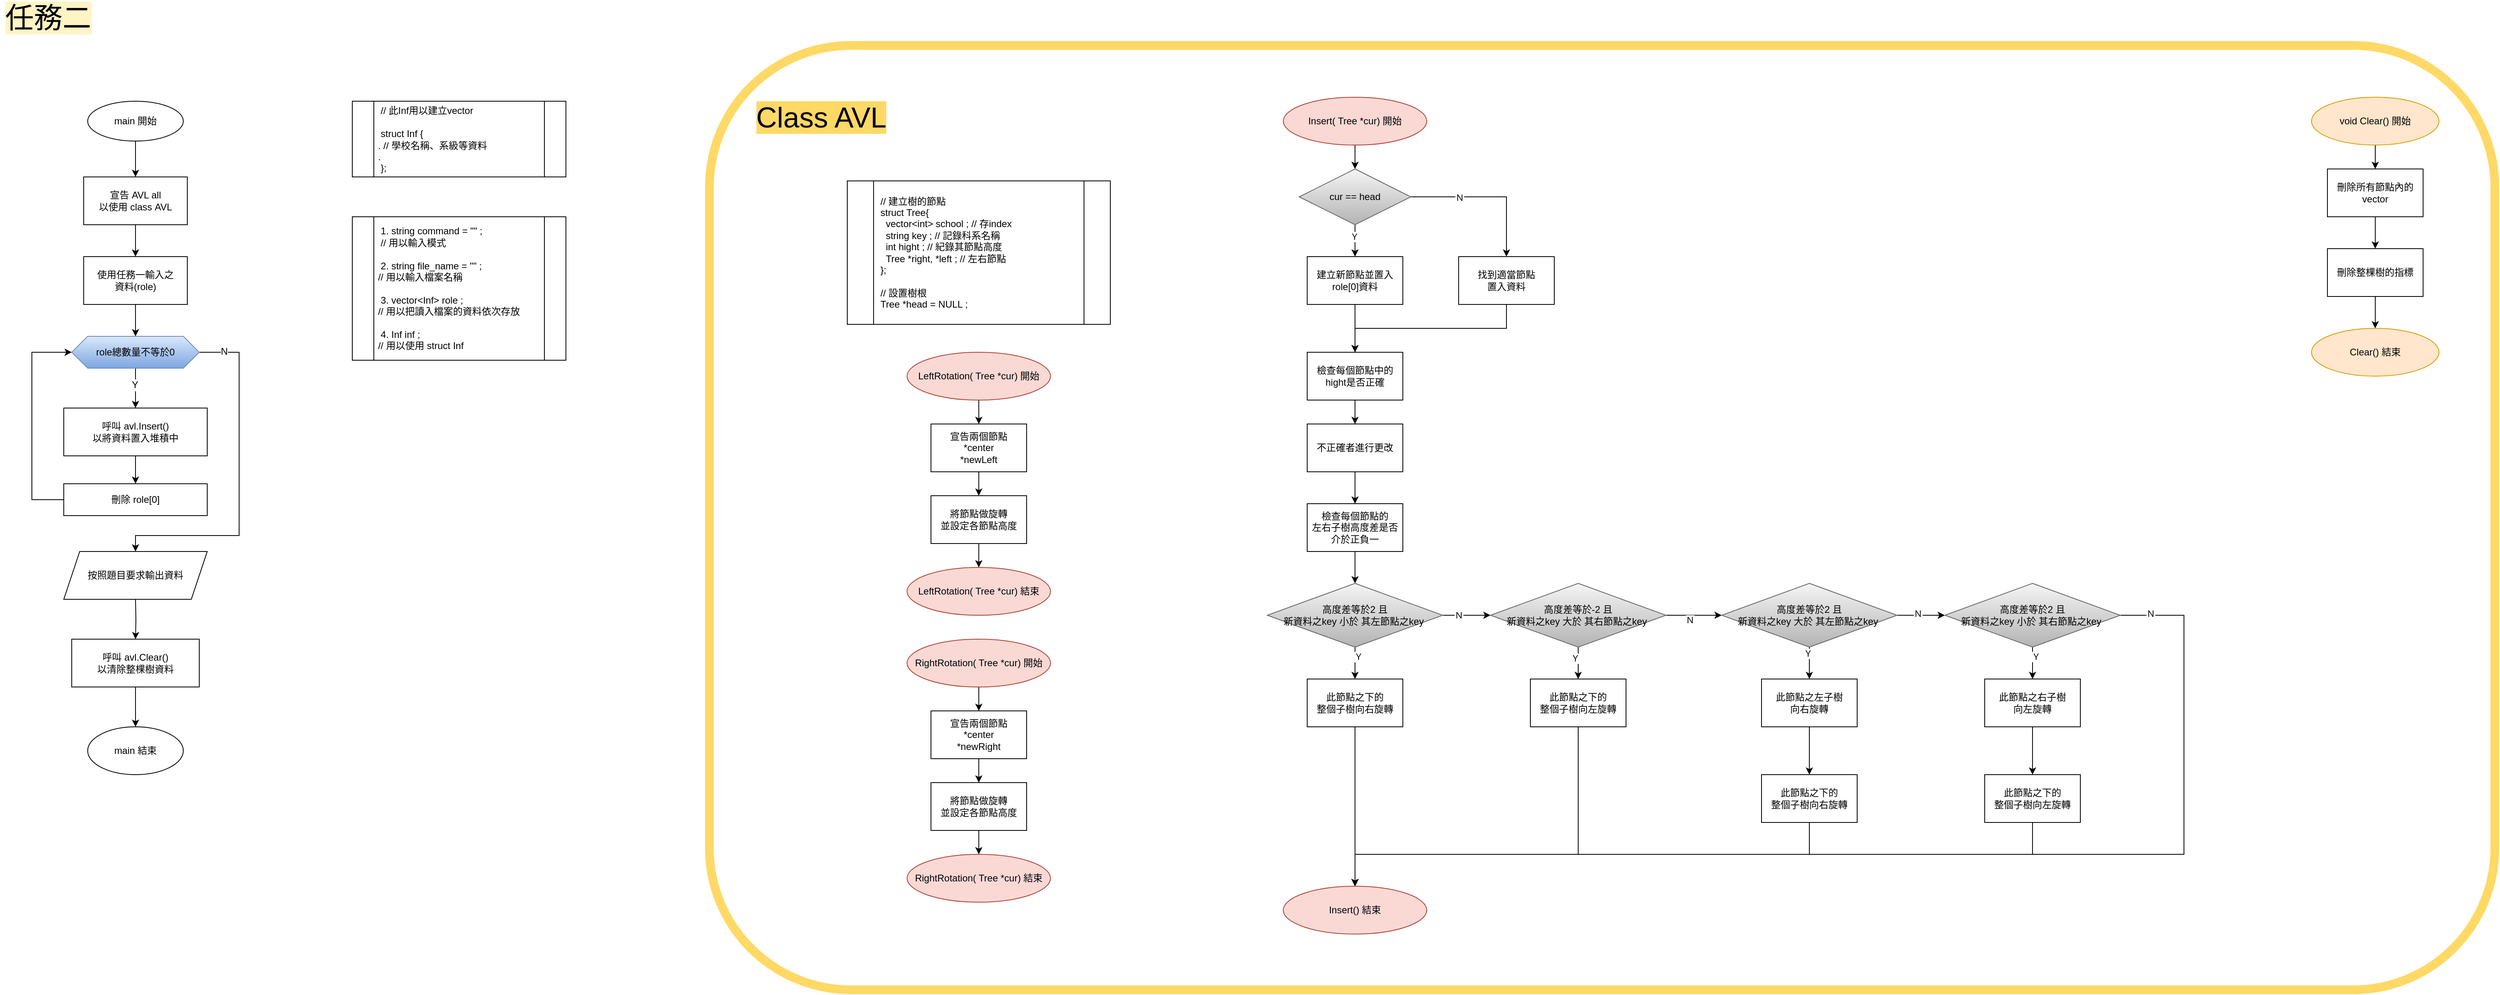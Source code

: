 <mxfile version="17.2.4"><diagram id="uy_JhxGwJPqvujruOGan" name="Page-1"><mxGraphModel dx="2625" dy="3840" grid="1" gridSize="10" guides="1" tooltips="1" connect="1" arrows="1" fold="1" page="1" pageScale="1" pageWidth="10000" pageHeight="10000" math="0" shadow="0"><root><mxCell id="0"/><mxCell id="1" parent="0"/><mxCell id="l9vFpM1jevsSG-GaqFTK-1" value="&lt;span&gt;&amp;nbsp;   // 建立樹的節點&lt;br&gt;&lt;/span&gt;&amp;nbsp; struct Tree{&lt;br&gt;&amp;nbsp; &amp;nbsp; vector&amp;lt;int&amp;gt; school ; // 存index&lt;br&gt;&amp;nbsp; &amp;nbsp; string key ; // 記錄科系名稱&lt;br&gt;&amp;nbsp; &amp;nbsp; int hight ; // 紀錄其節點高度&lt;br&gt;&amp;nbsp; &amp;nbsp; Tree *right, *left ; // 左右節點&lt;br&gt;&amp;nbsp; };&lt;br&gt;&lt;br&gt;&amp;nbsp; // 設置樹根&lt;br&gt;&lt;span style=&quot;white-space: pre&quot;&gt;&amp;nbsp; Tree *head = NULL ;&lt;/span&gt;" style="shape=process;whiteSpace=wrap;html=1;backgroundOutline=1;fontSize=12;align=left;" parent="1" vertex="1"><mxGeometry x="1143" y="265" width="330" height="180" as="geometry"/></mxCell><mxCell id="l9vFpM1jevsSG-GaqFTK-152" style="edgeStyle=orthogonalEdgeStyle;rounded=0;orthogonalLoop=1;jettySize=auto;html=1;exitX=0.5;exitY=1;exitDx=0;exitDy=0;entryX=0.5;entryY=0;entryDx=0;entryDy=0;" parent="1" source="l9vFpM1jevsSG-GaqFTK-5" target="l9vFpM1jevsSG-GaqFTK-10" edge="1"><mxGeometry relative="1" as="geometry"/></mxCell><mxCell id="l9vFpM1jevsSG-GaqFTK-5" value="main 開始" style="ellipse;whiteSpace=wrap;html=1;" parent="1" vertex="1"><mxGeometry x="190" y="165" width="120" height="50" as="geometry"/></mxCell><mxCell id="l9vFpM1jevsSG-GaqFTK-6" value="&lt;font style=&quot;background-color: rgb(255 , 244 , 195) ; font-size: 36px&quot;&gt;任務二&lt;/font&gt;" style="text;html=1;align=center;verticalAlign=middle;resizable=0;points=[];autosize=1;" parent="1" vertex="1"><mxGeometry x="80" y="45" width="120" height="30" as="geometry"/></mxCell><mxCell id="l9vFpM1jevsSG-GaqFTK-154" value="" style="edgeStyle=orthogonalEdgeStyle;rounded=0;orthogonalLoop=1;jettySize=auto;html=1;" parent="1" source="l9vFpM1jevsSG-GaqFTK-10" target="l9vFpM1jevsSG-GaqFTK-153" edge="1"><mxGeometry relative="1" as="geometry"/></mxCell><mxCell id="l9vFpM1jevsSG-GaqFTK-10" value="宣告&amp;nbsp;AVL all&lt;br&gt;以使用 class&amp;nbsp;AVL" style="whiteSpace=wrap;html=1;" parent="1" vertex="1"><mxGeometry x="185" y="260" width="130" height="60" as="geometry"/></mxCell><mxCell id="l9vFpM1jevsSG-GaqFTK-15" value="" style="edgeStyle=orthogonalEdgeStyle;rounded=0;orthogonalLoop=1;jettySize=auto;html=1;fontSize=36;" parent="1" source="l9vFpM1jevsSG-GaqFTK-19" target="l9vFpM1jevsSG-GaqFTK-21" edge="1"><mxGeometry relative="1" as="geometry"/></mxCell><mxCell id="l9vFpM1jevsSG-GaqFTK-16" value="Y" style="edgeLabel;html=1;align=center;verticalAlign=middle;resizable=0;points=[];fontSize=12;" parent="l9vFpM1jevsSG-GaqFTK-15" connectable="0" vertex="1"><mxGeometry x="-0.206" y="-4" relative="1" as="geometry"><mxPoint x="3" y="1" as="offset"/></mxGeometry></mxCell><mxCell id="l9vFpM1jevsSG-GaqFTK-17" style="edgeStyle=orthogonalEdgeStyle;rounded=0;orthogonalLoop=1;jettySize=auto;html=1;exitX=1;exitY=0.5;exitDx=0;exitDy=0;entryX=0.5;entryY=0;entryDx=0;entryDy=0;fontSize=12;" parent="1" source="l9vFpM1jevsSG-GaqFTK-19" edge="1"><mxGeometry relative="1" as="geometry"><Array as="points"><mxPoint x="380" y="480"/><mxPoint x="380" y="710"/><mxPoint x="250" y="710"/></Array><mxPoint x="250.0" y="730.0" as="targetPoint"/></mxGeometry></mxCell><mxCell id="l9vFpM1jevsSG-GaqFTK-18" value="N" style="edgeLabel;html=1;align=center;verticalAlign=middle;resizable=0;points=[];fontSize=12;" parent="l9vFpM1jevsSG-GaqFTK-17" connectable="0" vertex="1"><mxGeometry x="-0.857" y="-4" relative="1" as="geometry"><mxPoint y="-5" as="offset"/></mxGeometry></mxCell><mxCell id="l9vFpM1jevsSG-GaqFTK-19" value="role總數量不等於0" style="shape=hexagon;perimeter=hexagonPerimeter2;whiteSpace=wrap;html=1;fixedSize=1;fillColor=#dae8fc;gradientColor=#7ea6e0;strokeColor=#6c8ebf;" parent="1" vertex="1"><mxGeometry x="170" y="460" width="160" height="40" as="geometry"/></mxCell><mxCell id="l9vFpM1jevsSG-GaqFTK-20" value="" style="edgeStyle=orthogonalEdgeStyle;rounded=0;orthogonalLoop=1;jettySize=auto;html=1;" parent="1" source="l9vFpM1jevsSG-GaqFTK-21" target="l9vFpM1jevsSG-GaqFTK-142" edge="1"><mxGeometry relative="1" as="geometry"/></mxCell><mxCell id="l9vFpM1jevsSG-GaqFTK-21" value="呼叫 avl.Insert()&lt;br&gt;以將資料置入堆積中" style="whiteSpace=wrap;html=1;" parent="1" vertex="1"><mxGeometry x="160" y="550" width="180" height="60" as="geometry"/></mxCell><mxCell id="l9vFpM1jevsSG-GaqFTK-22" value="" style="edgeStyle=orthogonalEdgeStyle;rounded=0;orthogonalLoop=1;jettySize=auto;html=1;fontSize=12;" parent="1" target="l9vFpM1jevsSG-GaqFTK-24" edge="1"><mxGeometry relative="1" as="geometry"><mxPoint x="250.0" y="790.0" as="sourcePoint"/></mxGeometry></mxCell><mxCell id="l9vFpM1jevsSG-GaqFTK-23" style="edgeStyle=orthogonalEdgeStyle;rounded=0;orthogonalLoop=1;jettySize=auto;html=1;exitX=0.5;exitY=1;exitDx=0;exitDy=0;entryX=0.5;entryY=0;entryDx=0;entryDy=0;" parent="1" source="l9vFpM1jevsSG-GaqFTK-24" target="l9vFpM1jevsSG-GaqFTK-25" edge="1"><mxGeometry relative="1" as="geometry"/></mxCell><mxCell id="l9vFpM1jevsSG-GaqFTK-24" value="呼叫 avl.Clear()&lt;br&gt;以清除整棵樹資料" style="whiteSpace=wrap;html=1;" parent="1" vertex="1"><mxGeometry x="170" y="840" width="160" height="60" as="geometry"/></mxCell><mxCell id="l9vFpM1jevsSG-GaqFTK-25" value="main 結束" style="ellipse;whiteSpace=wrap;html=1;" parent="1" vertex="1"><mxGeometry x="190" y="950" width="120" height="60" as="geometry"/></mxCell><mxCell id="l9vFpM1jevsSG-GaqFTK-85" value="&amp;nbsp; // 此Inf用以建立vector&lt;br&gt;&lt;br&gt;&amp;nbsp; struct Inf {&lt;br&gt;&lt;span style=&quot;white-space: pre&quot;&gt; .&lt;span style=&quot;white-space: pre&quot;&gt; // 學校名稱、系級等資料&lt;/span&gt;&lt;br/&gt;&lt;/span&gt;&lt;span style=&quot;white-space: pre&quot;&gt; .&lt;span style=&quot;white-space: pre&quot;&gt; &lt;/span&gt;&lt;/span&gt;&lt;br&gt;&amp;nbsp; };" style="shape=process;whiteSpace=wrap;html=1;backgroundOutline=1;fontSize=12;align=left;" parent="1" vertex="1"><mxGeometry x="522" y="165" width="268" height="95" as="geometry"/></mxCell><mxCell id="l9vFpM1jevsSG-GaqFTK-86" value="&amp;nbsp; 1. string command = &quot;&quot; ;&lt;br&gt;&lt;span style=&quot;white-space: pre&quot;&gt; &lt;/span&gt;&amp;nbsp;// 用以輸入模式&lt;br&gt;&lt;br&gt;&amp;nbsp; 2. string file_name = &quot;&quot; ;&lt;br&gt;&lt;span style=&quot;white-space: pre&quot;&gt; // 用以輸入檔案名稱&lt;br&gt;&lt;br&gt;&lt;/span&gt;&amp;nbsp; 3. vector&amp;lt;Inf&amp;gt; role ;&lt;br&gt;&lt;span style=&quot;white-space: pre&quot;&gt; // 用以把讀入檔案的資料依次存放&lt;br&gt;&lt;br&gt;  4. Inf inf ;&lt;br&gt;&lt;span style=&quot;white-space: pre&quot;&gt; // 用以使用 struct Inf&lt;/span&gt;&lt;br&gt;&lt;/span&gt;" style="shape=process;whiteSpace=wrap;html=1;backgroundOutline=1;fontSize=12;align=left;" parent="1" vertex="1"><mxGeometry x="522" y="310" width="268" height="180" as="geometry"/></mxCell><mxCell id="l9vFpM1jevsSG-GaqFTK-87" value="&lt;font style=&quot;font-size: 36px ; background-color: rgb(255 , 217 , 102)&quot;&gt;Class AVL&lt;/font&gt;" style="text;html=1;align=center;verticalAlign=middle;resizable=0;points=[];autosize=1;strokeColor=none;fillColor=none;fontSize=25;" parent="1" vertex="1"><mxGeometry x="1020" y="165" width="180" height="40" as="geometry"/></mxCell><mxCell id="l9vFpM1jevsSG-GaqFTK-141" style="edgeStyle=orthogonalEdgeStyle;rounded=0;orthogonalLoop=1;jettySize=auto;html=1;exitX=0;exitY=0.5;exitDx=0;exitDy=0;entryX=0;entryY=0.5;entryDx=0;entryDy=0;" parent="1" source="l9vFpM1jevsSG-GaqFTK-142" target="l9vFpM1jevsSG-GaqFTK-19" edge="1"><mxGeometry relative="1" as="geometry"><Array as="points"><mxPoint x="120" y="665"/><mxPoint x="120" y="480"/></Array></mxGeometry></mxCell><mxCell id="l9vFpM1jevsSG-GaqFTK-142" value="刪除 role[0]" style="whiteSpace=wrap;html=1;" parent="1" vertex="1"><mxGeometry x="160" y="645" width="180" height="40" as="geometry"/></mxCell><mxCell id="l9vFpM1jevsSG-GaqFTK-150" value="按照題目要求輸出資料" style="shape=parallelogram;perimeter=parallelogramPerimeter;whiteSpace=wrap;html=1;fixedSize=1;" parent="1" vertex="1"><mxGeometry x="160" y="730" width="180" height="60" as="geometry"/></mxCell><mxCell id="l9vFpM1jevsSG-GaqFTK-155" style="edgeStyle=orthogonalEdgeStyle;rounded=0;orthogonalLoop=1;jettySize=auto;html=1;exitX=0.5;exitY=1;exitDx=0;exitDy=0;entryX=0.5;entryY=0;entryDx=0;entryDy=0;" parent="1" source="l9vFpM1jevsSG-GaqFTK-153" target="l9vFpM1jevsSG-GaqFTK-19" edge="1"><mxGeometry relative="1" as="geometry"/></mxCell><mxCell id="l9vFpM1jevsSG-GaqFTK-153" value="使用任務一輸入之&lt;br&gt;資料(role)" style="whiteSpace=wrap;html=1;" parent="1" vertex="1"><mxGeometry x="185" y="360" width="130" height="60" as="geometry"/></mxCell><mxCell id="l9vFpM1jevsSG-GaqFTK-162" value="" style="edgeStyle=orthogonalEdgeStyle;rounded=0;orthogonalLoop=1;jettySize=auto;html=1;" parent="1" source="l9vFpM1jevsSG-GaqFTK-158" target="l9vFpM1jevsSG-GaqFTK-161" edge="1"><mxGeometry relative="1" as="geometry"/></mxCell><mxCell id="l9vFpM1jevsSG-GaqFTK-158" value="Insert( Tree *cur) 開始" style="ellipse;whiteSpace=wrap;html=1;fillColor=#fad9d5;strokeColor=#ae4132;" parent="1" vertex="1"><mxGeometry x="1690" y="160" width="180" height="60" as="geometry"/></mxCell><mxCell id="l9vFpM1jevsSG-GaqFTK-164" value="" style="edgeStyle=orthogonalEdgeStyle;rounded=0;orthogonalLoop=1;jettySize=auto;html=1;" parent="1" source="l9vFpM1jevsSG-GaqFTK-161" target="l9vFpM1jevsSG-GaqFTK-163" edge="1"><mxGeometry relative="1" as="geometry"/></mxCell><mxCell id="l9vFpM1jevsSG-GaqFTK-169" value="Ｙ" style="edgeLabel;html=1;align=center;verticalAlign=middle;resizable=0;points=[];" parent="l9vFpM1jevsSG-GaqFTK-164" connectable="0" vertex="1"><mxGeometry x="-0.264" y="-1" relative="1" as="geometry"><mxPoint as="offset"/></mxGeometry></mxCell><mxCell id="l9vFpM1jevsSG-GaqFTK-171" value="" style="edgeStyle=orthogonalEdgeStyle;rounded=0;orthogonalLoop=1;jettySize=auto;html=1;" parent="1" source="l9vFpM1jevsSG-GaqFTK-161" target="l9vFpM1jevsSG-GaqFTK-170" edge="1"><mxGeometry relative="1" as="geometry"/></mxCell><mxCell id="l9vFpM1jevsSG-GaqFTK-172" value="Ｎ" style="edgeLabel;html=1;align=center;verticalAlign=middle;resizable=0;points=[];" parent="l9vFpM1jevsSG-GaqFTK-171" connectable="0" vertex="1"><mxGeometry x="-0.38" y="-1" relative="1" as="geometry"><mxPoint as="offset"/></mxGeometry></mxCell><mxCell id="l9vFpM1jevsSG-GaqFTK-161" value="cur == head" style="rhombus;whiteSpace=wrap;html=1;fillColor=#f5f5f5;strokeColor=#666666;gradientColor=#b3b3b3;" parent="1" vertex="1"><mxGeometry x="1710" y="250" width="140" height="70" as="geometry"/></mxCell><mxCell id="l9vFpM1jevsSG-GaqFTK-174" value="" style="edgeStyle=orthogonalEdgeStyle;rounded=0;orthogonalLoop=1;jettySize=auto;html=1;" parent="1" source="l9vFpM1jevsSG-GaqFTK-163" target="l9vFpM1jevsSG-GaqFTK-173" edge="1"><mxGeometry relative="1" as="geometry"/></mxCell><mxCell id="l9vFpM1jevsSG-GaqFTK-163" value="建立新節點並置入 role[0]資料" style="whiteSpace=wrap;html=1;" parent="1" vertex="1"><mxGeometry x="1720" y="360" width="120" height="60" as="geometry"/></mxCell><mxCell id="l9vFpM1jevsSG-GaqFTK-175" style="edgeStyle=orthogonalEdgeStyle;rounded=0;orthogonalLoop=1;jettySize=auto;html=1;exitX=0.5;exitY=1;exitDx=0;exitDy=0;entryX=0.5;entryY=0;entryDx=0;entryDy=0;" parent="1" source="l9vFpM1jevsSG-GaqFTK-170" target="l9vFpM1jevsSG-GaqFTK-173" edge="1"><mxGeometry relative="1" as="geometry"/></mxCell><mxCell id="l9vFpM1jevsSG-GaqFTK-170" value="找到適當節點&lt;br&gt;置入資料" style="whiteSpace=wrap;html=1;" parent="1" vertex="1"><mxGeometry x="1910" y="360" width="120" height="60" as="geometry"/></mxCell><mxCell id="l9vFpM1jevsSG-GaqFTK-177" value="" style="edgeStyle=orthogonalEdgeStyle;rounded=0;orthogonalLoop=1;jettySize=auto;html=1;" parent="1" source="l9vFpM1jevsSG-GaqFTK-173" target="l9vFpM1jevsSG-GaqFTK-176" edge="1"><mxGeometry relative="1" as="geometry"/></mxCell><mxCell id="l9vFpM1jevsSG-GaqFTK-173" value="檢查每個節點中的hight是否正確" style="whiteSpace=wrap;html=1;" parent="1" vertex="1"><mxGeometry x="1720" y="480" width="120" height="60" as="geometry"/></mxCell><mxCell id="l9vFpM1jevsSG-GaqFTK-179" value="" style="edgeStyle=orthogonalEdgeStyle;rounded=0;orthogonalLoop=1;jettySize=auto;html=1;" parent="1" source="l9vFpM1jevsSG-GaqFTK-176" target="l9vFpM1jevsSG-GaqFTK-178" edge="1"><mxGeometry relative="1" as="geometry"/></mxCell><mxCell id="l9vFpM1jevsSG-GaqFTK-176" value="&lt;span style=&quot;white-space: pre&quot;&gt;不正確者進行更改&lt;/span&gt;" style="whiteSpace=wrap;html=1;" parent="1" vertex="1"><mxGeometry x="1720" y="570" width="120" height="60" as="geometry"/></mxCell><mxCell id="l9vFpM1jevsSG-GaqFTK-183" value="" style="edgeStyle=orthogonalEdgeStyle;rounded=0;orthogonalLoop=1;jettySize=auto;html=1;" parent="1" source="l9vFpM1jevsSG-GaqFTK-178" target="l9vFpM1jevsSG-GaqFTK-182" edge="1"><mxGeometry relative="1" as="geometry"/></mxCell><mxCell id="l9vFpM1jevsSG-GaqFTK-178" value="檢查每個節點的&lt;br&gt;左右子樹高度差是否&lt;br&gt;介於正負一" style="whiteSpace=wrap;html=1;" parent="1" vertex="1"><mxGeometry x="1720" y="670" width="120" height="60" as="geometry"/></mxCell><mxCell id="l9vFpM1jevsSG-GaqFTK-185" value="" style="edgeStyle=orthogonalEdgeStyle;rounded=0;orthogonalLoop=1;jettySize=auto;html=1;" parent="1" source="l9vFpM1jevsSG-GaqFTK-182" target="l9vFpM1jevsSG-GaqFTK-184" edge="1"><mxGeometry relative="1" as="geometry"/></mxCell><mxCell id="l9vFpM1jevsSG-GaqFTK-202" value="Ｙ" style="edgeLabel;html=1;align=center;verticalAlign=middle;resizable=0;points=[];" parent="l9vFpM1jevsSG-GaqFTK-185" connectable="0" vertex="1"><mxGeometry x="-0.4" y="4" relative="1" as="geometry"><mxPoint as="offset"/></mxGeometry></mxCell><mxCell id="l9vFpM1jevsSG-GaqFTK-195" style="edgeStyle=orthogonalEdgeStyle;rounded=0;orthogonalLoop=1;jettySize=auto;html=1;exitX=1;exitY=0.5;exitDx=0;exitDy=0;entryX=0;entryY=0.5;entryDx=0;entryDy=0;" parent="1" source="l9vFpM1jevsSG-GaqFTK-182" target="l9vFpM1jevsSG-GaqFTK-187" edge="1"><mxGeometry relative="1" as="geometry"/></mxCell><mxCell id="l9vFpM1jevsSG-GaqFTK-206" value="Ｎ" style="edgeLabel;html=1;align=center;verticalAlign=middle;resizable=0;points=[];" parent="l9vFpM1jevsSG-GaqFTK-195" connectable="0" vertex="1"><mxGeometry x="-0.333" relative="1" as="geometry"><mxPoint as="offset"/></mxGeometry></mxCell><mxCell id="l9vFpM1jevsSG-GaqFTK-182" value="高度差等於2 且 &lt;br&gt;新資料之key 小於 其左節點之key&amp;nbsp;" style="rhombus;whiteSpace=wrap;html=1;fillColor=#f5f5f5;gradientColor=#b3b3b3;strokeColor=#666666;" parent="1" vertex="1"><mxGeometry x="1670" y="770" width="220" height="80" as="geometry"/></mxCell><mxCell id="l9vFpM1jevsSG-GaqFTK-210" style="edgeStyle=orthogonalEdgeStyle;rounded=0;orthogonalLoop=1;jettySize=auto;html=1;exitX=0.5;exitY=1;exitDx=0;exitDy=0;entryX=0.5;entryY=0;entryDx=0;entryDy=0;" parent="1" source="l9vFpM1jevsSG-GaqFTK-184" target="l9vFpM1jevsSG-GaqFTK-209" edge="1"><mxGeometry relative="1" as="geometry"/></mxCell><mxCell id="l9vFpM1jevsSG-GaqFTK-184" value="此節點之下的&lt;br&gt;整個子樹向右旋轉" style="whiteSpace=wrap;html=1;" parent="1" vertex="1"><mxGeometry x="1720" y="890" width="120" height="60" as="geometry"/></mxCell><mxCell id="l9vFpM1jevsSG-GaqFTK-186" value="" style="edgeStyle=orthogonalEdgeStyle;rounded=0;orthogonalLoop=1;jettySize=auto;html=1;" parent="1" source="l9vFpM1jevsSG-GaqFTK-187" target="l9vFpM1jevsSG-GaqFTK-188" edge="1"><mxGeometry relative="1" as="geometry"/></mxCell><mxCell id="l9vFpM1jevsSG-GaqFTK-203" value="Ｙ" style="edgeLabel;html=1;align=center;verticalAlign=middle;resizable=0;points=[];" parent="l9vFpM1jevsSG-GaqFTK-186" connectable="0" vertex="1"><mxGeometry x="-0.3" y="-4" relative="1" as="geometry"><mxPoint as="offset"/></mxGeometry></mxCell><mxCell id="l9vFpM1jevsSG-GaqFTK-196" style="edgeStyle=orthogonalEdgeStyle;rounded=0;orthogonalLoop=1;jettySize=auto;html=1;exitX=1;exitY=0.5;exitDx=0;exitDy=0;entryX=0;entryY=0.5;entryDx=0;entryDy=0;" parent="1" source="l9vFpM1jevsSG-GaqFTK-187" target="l9vFpM1jevsSG-GaqFTK-190" edge="1"><mxGeometry relative="1" as="geometry"/></mxCell><mxCell id="l9vFpM1jevsSG-GaqFTK-207" value="Ｎ" style="edgeLabel;html=1;align=center;verticalAlign=middle;resizable=0;points=[];" parent="l9vFpM1jevsSG-GaqFTK-196" connectable="0" vertex="1"><mxGeometry x="-0.143" y="-6" relative="1" as="geometry"><mxPoint as="offset"/></mxGeometry></mxCell><mxCell id="l9vFpM1jevsSG-GaqFTK-187" value="高度差等於-2 且 &lt;br&gt;新資料之key 大於 其右節點之key&amp;nbsp;" style="rhombus;whiteSpace=wrap;html=1;fillColor=#f5f5f5;gradientColor=#b3b3b3;strokeColor=#666666;" parent="1" vertex="1"><mxGeometry x="1950" y="770" width="220" height="80" as="geometry"/></mxCell><mxCell id="l9vFpM1jevsSG-GaqFTK-211" style="edgeStyle=orthogonalEdgeStyle;rounded=0;orthogonalLoop=1;jettySize=auto;html=1;exitX=0.5;exitY=1;exitDx=0;exitDy=0;entryX=0.5;entryY=0;entryDx=0;entryDy=0;" parent="1" source="l9vFpM1jevsSG-GaqFTK-188" target="l9vFpM1jevsSG-GaqFTK-209" edge="1"><mxGeometry relative="1" as="geometry"><mxPoint x="1860" y="1120" as="targetPoint"/><Array as="points"><mxPoint x="2060" y="1110"/><mxPoint x="1780" y="1110"/></Array></mxGeometry></mxCell><mxCell id="l9vFpM1jevsSG-GaqFTK-188" value="此節點之下的&lt;br&gt;整個子樹向左旋轉" style="whiteSpace=wrap;html=1;" parent="1" vertex="1"><mxGeometry x="2000" y="890" width="120" height="60" as="geometry"/></mxCell><mxCell id="l9vFpM1jevsSG-GaqFTK-189" value="" style="edgeStyle=orthogonalEdgeStyle;rounded=0;orthogonalLoop=1;jettySize=auto;html=1;" parent="1" source="l9vFpM1jevsSG-GaqFTK-190" target="l9vFpM1jevsSG-GaqFTK-191" edge="1"><mxGeometry relative="1" as="geometry"/></mxCell><mxCell id="l9vFpM1jevsSG-GaqFTK-204" value="Ｙ" style="edgeLabel;html=1;align=center;verticalAlign=middle;resizable=0;points=[];" parent="l9vFpM1jevsSG-GaqFTK-189" connectable="0" vertex="1"><mxGeometry x="-0.6" y="-2" relative="1" as="geometry"><mxPoint as="offset"/></mxGeometry></mxCell><mxCell id="l9vFpM1jevsSG-GaqFTK-197" style="edgeStyle=orthogonalEdgeStyle;rounded=0;orthogonalLoop=1;jettySize=auto;html=1;exitX=1;exitY=0.5;exitDx=0;exitDy=0;entryX=0;entryY=0.5;entryDx=0;entryDy=0;" parent="1" source="l9vFpM1jevsSG-GaqFTK-190" target="l9vFpM1jevsSG-GaqFTK-193" edge="1"><mxGeometry relative="1" as="geometry"/></mxCell><mxCell id="l9vFpM1jevsSG-GaqFTK-208" value="Ｎ" style="edgeLabel;html=1;align=center;verticalAlign=middle;resizable=0;points=[];" parent="l9vFpM1jevsSG-GaqFTK-197" connectable="0" vertex="1"><mxGeometry x="-0.133" y="2" relative="1" as="geometry"><mxPoint as="offset"/></mxGeometry></mxCell><mxCell id="l9vFpM1jevsSG-GaqFTK-190" value="高度差等於2 且 &lt;br&gt;新資料之key 大於 其左節點之key&amp;nbsp;" style="rhombus;whiteSpace=wrap;html=1;fillColor=#f5f5f5;gradientColor=#b3b3b3;strokeColor=#666666;" parent="1" vertex="1"><mxGeometry x="2240" y="770" width="220" height="80" as="geometry"/></mxCell><mxCell id="l9vFpM1jevsSG-GaqFTK-199" value="" style="edgeStyle=orthogonalEdgeStyle;rounded=0;orthogonalLoop=1;jettySize=auto;html=1;" parent="1" source="l9vFpM1jevsSG-GaqFTK-191" target="l9vFpM1jevsSG-GaqFTK-198" edge="1"><mxGeometry relative="1" as="geometry"/></mxCell><mxCell id="l9vFpM1jevsSG-GaqFTK-191" value="此節點之左子樹&lt;br&gt;向右旋轉" style="whiteSpace=wrap;html=1;" parent="1" vertex="1"><mxGeometry x="2290" y="890" width="120" height="60" as="geometry"/></mxCell><mxCell id="l9vFpM1jevsSG-GaqFTK-192" value="" style="edgeStyle=orthogonalEdgeStyle;rounded=0;orthogonalLoop=1;jettySize=auto;html=1;" parent="1" source="l9vFpM1jevsSG-GaqFTK-193" target="l9vFpM1jevsSG-GaqFTK-194" edge="1"><mxGeometry relative="1" as="geometry"/></mxCell><mxCell id="l9vFpM1jevsSG-GaqFTK-205" value="Ｙ" style="edgeLabel;html=1;align=center;verticalAlign=middle;resizable=0;points=[];" parent="l9vFpM1jevsSG-GaqFTK-192" connectable="0" vertex="1"><mxGeometry x="-0.4" y="4" relative="1" as="geometry"><mxPoint as="offset"/></mxGeometry></mxCell><mxCell id="l9vFpM1jevsSG-GaqFTK-214" style="edgeStyle=orthogonalEdgeStyle;rounded=0;orthogonalLoop=1;jettySize=auto;html=1;exitX=1;exitY=0.5;exitDx=0;exitDy=0;entryX=0.5;entryY=0;entryDx=0;entryDy=0;" parent="1" source="l9vFpM1jevsSG-GaqFTK-193" target="l9vFpM1jevsSG-GaqFTK-209" edge="1"><mxGeometry relative="1" as="geometry"><Array as="points"><mxPoint x="2820" y="810"/><mxPoint x="2820" y="1110"/><mxPoint x="1780" y="1110"/></Array></mxGeometry></mxCell><mxCell id="l9vFpM1jevsSG-GaqFTK-215" value="Ｎ" style="edgeLabel;html=1;align=center;verticalAlign=middle;resizable=0;points=[];" parent="l9vFpM1jevsSG-GaqFTK-214" connectable="0" vertex="1"><mxGeometry x="-0.948" y="2" relative="1" as="geometry"><mxPoint as="offset"/></mxGeometry></mxCell><mxCell id="l9vFpM1jevsSG-GaqFTK-193" value="高度差等於2 且 &lt;br&gt;新資料之key 小於 其右節點之key&amp;nbsp;" style="rhombus;whiteSpace=wrap;html=1;fillColor=#f5f5f5;gradientColor=#b3b3b3;strokeColor=#666666;" parent="1" vertex="1"><mxGeometry x="2520" y="770" width="220" height="80" as="geometry"/></mxCell><mxCell id="l9vFpM1jevsSG-GaqFTK-201" value="" style="edgeStyle=orthogonalEdgeStyle;rounded=0;orthogonalLoop=1;jettySize=auto;html=1;" parent="1" source="l9vFpM1jevsSG-GaqFTK-194" target="l9vFpM1jevsSG-GaqFTK-200" edge="1"><mxGeometry relative="1" as="geometry"/></mxCell><mxCell id="l9vFpM1jevsSG-GaqFTK-194" value="此節點之右子樹&lt;br&gt;向左旋轉" style="whiteSpace=wrap;html=1;" parent="1" vertex="1"><mxGeometry x="2570" y="890" width="120" height="60" as="geometry"/></mxCell><mxCell id="l9vFpM1jevsSG-GaqFTK-212" style="edgeStyle=orthogonalEdgeStyle;rounded=0;orthogonalLoop=1;jettySize=auto;html=1;exitX=0.5;exitY=1;exitDx=0;exitDy=0;entryX=0.5;entryY=0;entryDx=0;entryDy=0;" parent="1" source="l9vFpM1jevsSG-GaqFTK-198" target="l9vFpM1jevsSG-GaqFTK-209" edge="1"><mxGeometry relative="1" as="geometry"/></mxCell><mxCell id="l9vFpM1jevsSG-GaqFTK-198" value="此節點之下的&lt;br&gt;整個子樹向右旋轉" style="whiteSpace=wrap;html=1;" parent="1" vertex="1"><mxGeometry x="2290" y="1010" width="120" height="60" as="geometry"/></mxCell><mxCell id="l9vFpM1jevsSG-GaqFTK-213" style="edgeStyle=orthogonalEdgeStyle;rounded=0;orthogonalLoop=1;jettySize=auto;html=1;exitX=0.5;exitY=1;exitDx=0;exitDy=0;entryX=0.5;entryY=0;entryDx=0;entryDy=0;" parent="1" source="l9vFpM1jevsSG-GaqFTK-200" target="l9vFpM1jevsSG-GaqFTK-209" edge="1"><mxGeometry relative="1" as="geometry"/></mxCell><mxCell id="l9vFpM1jevsSG-GaqFTK-200" value="此節點之下的&lt;br&gt;整個子樹向左旋轉" style="whiteSpace=wrap;html=1;" parent="1" vertex="1"><mxGeometry x="2570" y="1010" width="120" height="60" as="geometry"/></mxCell><mxCell id="l9vFpM1jevsSG-GaqFTK-209" value="Insert() 結束" style="ellipse;whiteSpace=wrap;html=1;fillColor=#fad9d5;strokeColor=#ae4132;" parent="1" vertex="1"><mxGeometry x="1690" y="1150" width="180" height="60" as="geometry"/></mxCell><mxCell id="l9vFpM1jevsSG-GaqFTK-216" value="" style="edgeStyle=orthogonalEdgeStyle;rounded=0;orthogonalLoop=1;jettySize=auto;html=1;" parent="1" source="l9vFpM1jevsSG-GaqFTK-217" target="l9vFpM1jevsSG-GaqFTK-219" edge="1"><mxGeometry relative="1" as="geometry"/></mxCell><mxCell id="l9vFpM1jevsSG-GaqFTK-217" value="void Clear() 開始" style="ellipse;whiteSpace=wrap;html=1;fillColor=#ffe6cc;strokeColor=#d79b00;" parent="1" vertex="1"><mxGeometry x="2980" y="160" width="160" height="60" as="geometry"/></mxCell><mxCell id="l9vFpM1jevsSG-GaqFTK-218" value="" style="edgeStyle=orthogonalEdgeStyle;rounded=0;orthogonalLoop=1;jettySize=auto;html=1;" parent="1" source="l9vFpM1jevsSG-GaqFTK-219" target="l9vFpM1jevsSG-GaqFTK-221" edge="1"><mxGeometry relative="1" as="geometry"/></mxCell><mxCell id="l9vFpM1jevsSG-GaqFTK-219" value="刪除所有節點內的vector" style="whiteSpace=wrap;html=1;" parent="1" vertex="1"><mxGeometry x="3000" y="250" width="120" height="60" as="geometry"/></mxCell><mxCell id="l9vFpM1jevsSG-GaqFTK-220" style="edgeStyle=orthogonalEdgeStyle;rounded=0;orthogonalLoop=1;jettySize=auto;html=1;exitX=0.5;exitY=1;exitDx=0;exitDy=0;entryX=0.5;entryY=0;entryDx=0;entryDy=0;" parent="1" source="l9vFpM1jevsSG-GaqFTK-221" target="l9vFpM1jevsSG-GaqFTK-222" edge="1"><mxGeometry relative="1" as="geometry"/></mxCell><mxCell id="l9vFpM1jevsSG-GaqFTK-221" value="刪除整棵樹的指標" style="whiteSpace=wrap;html=1;" parent="1" vertex="1"><mxGeometry x="3000" y="350" width="120" height="60" as="geometry"/></mxCell><mxCell id="l9vFpM1jevsSG-GaqFTK-222" value="Clear() 結束" style="ellipse;whiteSpace=wrap;html=1;fillColor=#ffe6cc;strokeColor=#d79b00;" parent="1" vertex="1"><mxGeometry x="2980" y="450" width="160" height="60" as="geometry"/></mxCell><mxCell id="l9vFpM1jevsSG-GaqFTK-223" value="" style="rounded=1;whiteSpace=wrap;html=1;labelBackgroundColor=#FFF4C3;fontSize=12;fillColor=none;strokeWidth=11;strokeColor=#FFD966;" parent="1" vertex="1"><mxGeometry x="970" y="95" width="2240" height="1185" as="geometry"/></mxCell><mxCell id="wiAMKsVSQzL_46K2qoDM-2" value="" style="edgeStyle=orthogonalEdgeStyle;rounded=0;orthogonalLoop=1;jettySize=auto;html=1;" edge="1" parent="1" source="wiAMKsVSQzL_46K2qoDM-3" target="wiAMKsVSQzL_46K2qoDM-52"><mxGeometry relative="1" as="geometry"><mxPoint x="1308" y="570" as="targetPoint"/></mxGeometry></mxCell><mxCell id="wiAMKsVSQzL_46K2qoDM-3" value="LeftRotation( Tree *cur) 開始" style="ellipse;whiteSpace=wrap;html=1;fillColor=#fad9d5;strokeColor=#ae4132;" vertex="1" parent="1"><mxGeometry x="1218" y="480" width="180" height="60" as="geometry"/></mxCell><mxCell id="wiAMKsVSQzL_46K2qoDM-54" value="" style="edgeStyle=orthogonalEdgeStyle;rounded=0;orthogonalLoop=1;jettySize=auto;html=1;" edge="1" parent="1" source="wiAMKsVSQzL_46K2qoDM-52" target="wiAMKsVSQzL_46K2qoDM-53"><mxGeometry relative="1" as="geometry"/></mxCell><mxCell id="wiAMKsVSQzL_46K2qoDM-52" value="宣告兩個節點&lt;br&gt;*center&lt;br&gt;*newLeft" style="rounded=0;whiteSpace=wrap;html=1;" vertex="1" parent="1"><mxGeometry x="1248" y="570" width="120" height="60" as="geometry"/></mxCell><mxCell id="wiAMKsVSQzL_46K2qoDM-56" value="" style="edgeStyle=orthogonalEdgeStyle;rounded=0;orthogonalLoop=1;jettySize=auto;html=1;entryX=0.5;entryY=0;entryDx=0;entryDy=0;" edge="1" parent="1" source="wiAMKsVSQzL_46K2qoDM-53" target="wiAMKsVSQzL_46K2qoDM-57"><mxGeometry relative="1" as="geometry"><mxPoint x="1308" y="780" as="targetPoint"/></mxGeometry></mxCell><mxCell id="wiAMKsVSQzL_46K2qoDM-53" value="將節點做旋轉&lt;br&gt;並設定各節點高度" style="whiteSpace=wrap;html=1;rounded=0;" vertex="1" parent="1"><mxGeometry x="1248" y="660" width="120" height="60" as="geometry"/></mxCell><mxCell id="wiAMKsVSQzL_46K2qoDM-57" value="LeftRotation( Tree *cur) 結束" style="ellipse;whiteSpace=wrap;html=1;fillColor=#fad9d5;strokeColor=#ae4132;" vertex="1" parent="1"><mxGeometry x="1218" y="750" width="180" height="60" as="geometry"/></mxCell><mxCell id="wiAMKsVSQzL_46K2qoDM-58" value="" style="edgeStyle=orthogonalEdgeStyle;rounded=0;orthogonalLoop=1;jettySize=auto;html=1;" edge="1" parent="1" source="wiAMKsVSQzL_46K2qoDM-59" target="wiAMKsVSQzL_46K2qoDM-61"><mxGeometry relative="1" as="geometry"><mxPoint x="1308" y="930" as="targetPoint"/></mxGeometry></mxCell><mxCell id="wiAMKsVSQzL_46K2qoDM-59" value="RightRotation( Tree *cur) 開始" style="ellipse;whiteSpace=wrap;html=1;fillColor=#fad9d5;strokeColor=#ae4132;" vertex="1" parent="1"><mxGeometry x="1218" y="840" width="180" height="60" as="geometry"/></mxCell><mxCell id="wiAMKsVSQzL_46K2qoDM-60" value="" style="edgeStyle=orthogonalEdgeStyle;rounded=0;orthogonalLoop=1;jettySize=auto;html=1;" edge="1" parent="1" source="wiAMKsVSQzL_46K2qoDM-61" target="wiAMKsVSQzL_46K2qoDM-63"><mxGeometry relative="1" as="geometry"/></mxCell><mxCell id="wiAMKsVSQzL_46K2qoDM-61" value="宣告兩個節點&lt;br&gt;*center&lt;br&gt;*newRight" style="rounded=0;whiteSpace=wrap;html=1;" vertex="1" parent="1"><mxGeometry x="1248" y="930" width="120" height="60" as="geometry"/></mxCell><mxCell id="wiAMKsVSQzL_46K2qoDM-62" value="" style="edgeStyle=orthogonalEdgeStyle;rounded=0;orthogonalLoop=1;jettySize=auto;html=1;entryX=0.5;entryY=0;entryDx=0;entryDy=0;" edge="1" parent="1" source="wiAMKsVSQzL_46K2qoDM-63" target="wiAMKsVSQzL_46K2qoDM-64"><mxGeometry relative="1" as="geometry"><mxPoint x="1308" y="1140" as="targetPoint"/></mxGeometry></mxCell><mxCell id="wiAMKsVSQzL_46K2qoDM-63" value="將節點做旋轉&lt;br&gt;並設定各節點高度" style="whiteSpace=wrap;html=1;rounded=0;" vertex="1" parent="1"><mxGeometry x="1248" y="1020" width="120" height="60" as="geometry"/></mxCell><mxCell id="wiAMKsVSQzL_46K2qoDM-64" value="RightRotation( Tree *cur) 結束" style="ellipse;whiteSpace=wrap;html=1;fillColor=#fad9d5;strokeColor=#ae4132;" vertex="1" parent="1"><mxGeometry x="1218" y="1110" width="180" height="60" as="geometry"/></mxCell></root></mxGraphModel></diagram></mxfile>